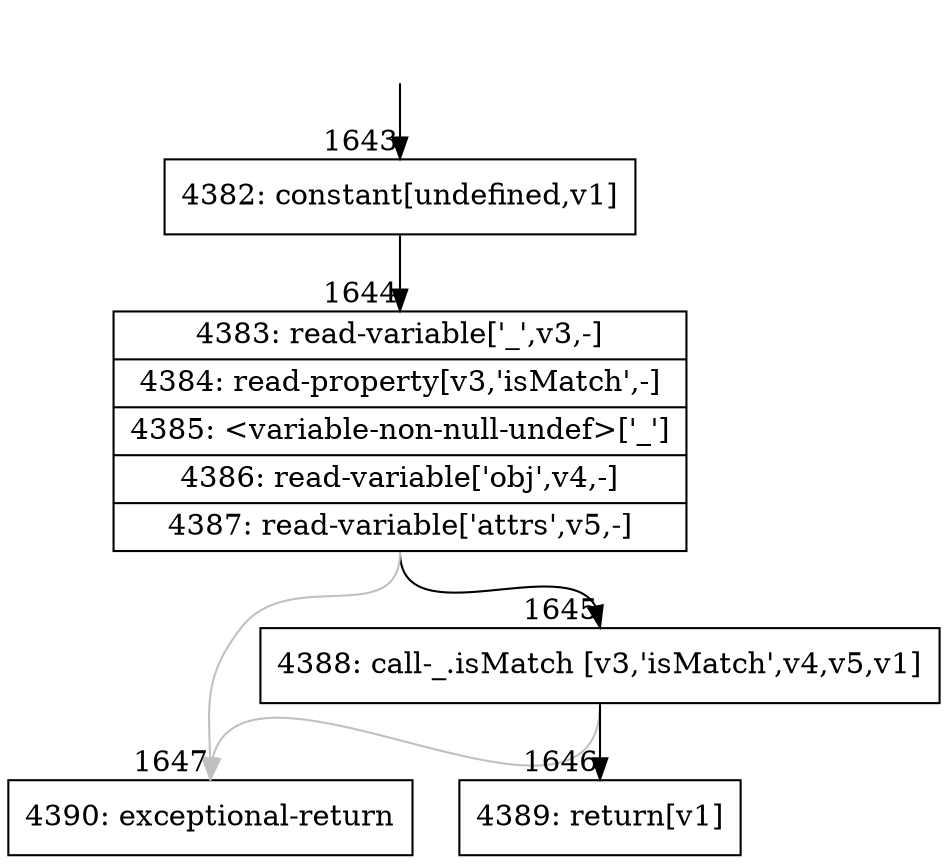 digraph {
rankdir="TD"
BB_entry143[shape=none,label=""];
BB_entry143 -> BB1643 [tailport=s, headport=n, headlabel="    1643"]
BB1643 [shape=record label="{4382: constant[undefined,v1]}" ] 
BB1643 -> BB1644 [tailport=s, headport=n, headlabel="      1644"]
BB1644 [shape=record label="{4383: read-variable['_',v3,-]|4384: read-property[v3,'isMatch',-]|4385: \<variable-non-null-undef\>['_']|4386: read-variable['obj',v4,-]|4387: read-variable['attrs',v5,-]}" ] 
BB1644 -> BB1645 [tailport=s, headport=n, headlabel="      1645"]
BB1644 -> BB1647 [tailport=s, headport=n, color=gray, headlabel="      1647"]
BB1645 [shape=record label="{4388: call-_.isMatch [v3,'isMatch',v4,v5,v1]}" ] 
BB1645 -> BB1646 [tailport=s, headport=n, headlabel="      1646"]
BB1645 -> BB1647 [tailport=s, headport=n, color=gray]
BB1646 [shape=record label="{4389: return[v1]}" ] 
BB1647 [shape=record label="{4390: exceptional-return}" ] 
//#$~ 1350
}
